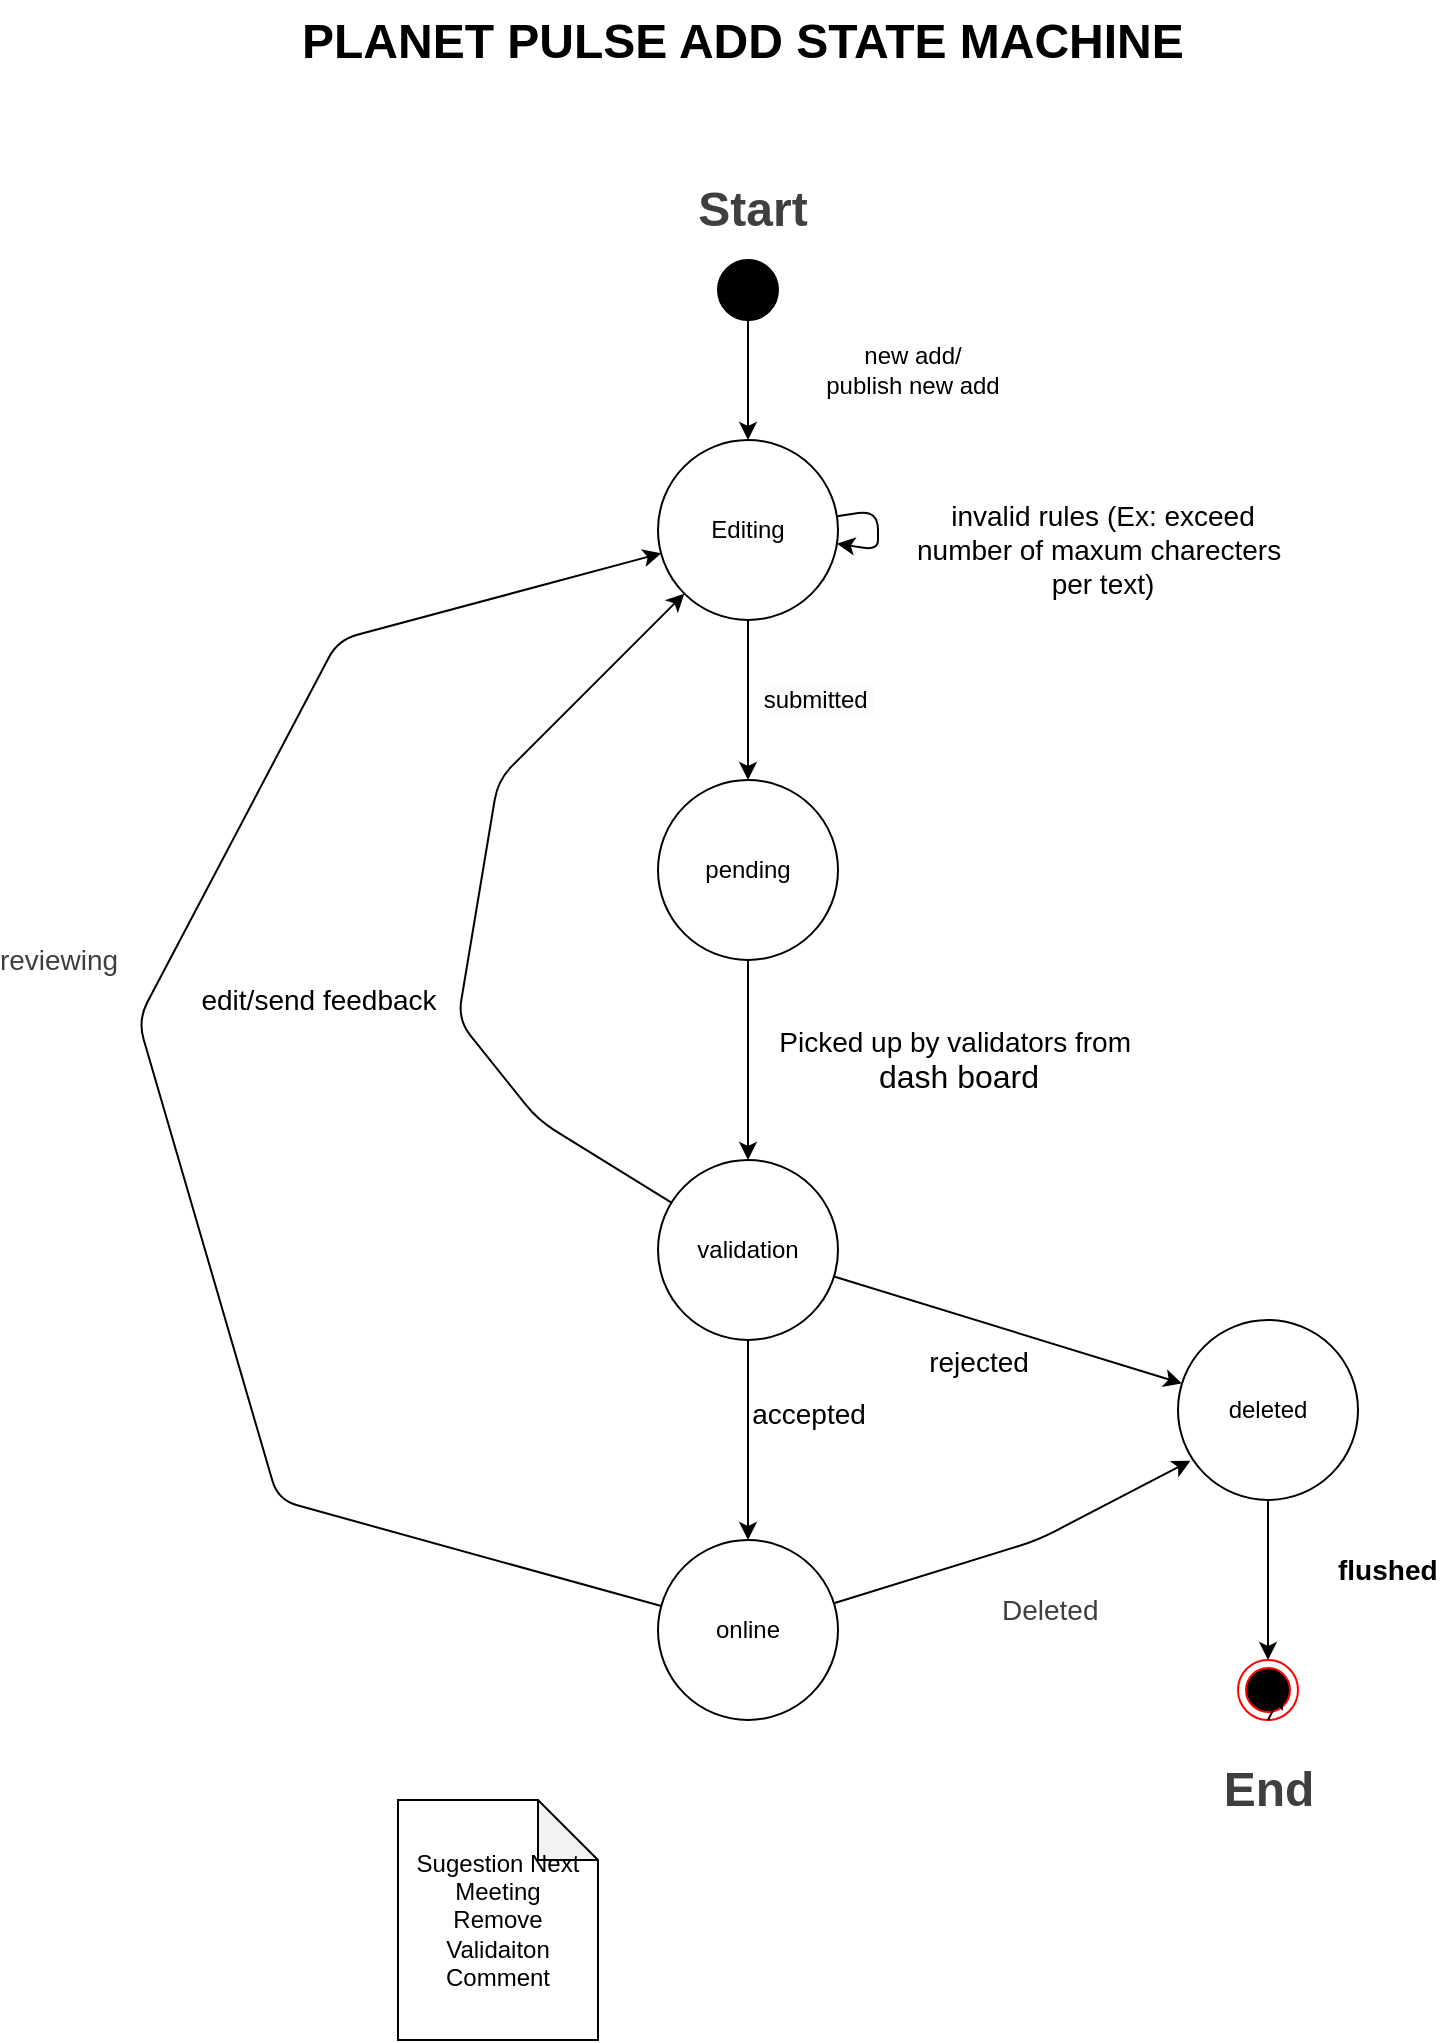 <mxfile>
    <diagram id="7NFeSKWy8hpLkIbewxwy" name="Page-1">
        <mxGraphModel dx="1767" dy="1296" grid="1" gridSize="10" guides="1" tooltips="1" connect="1" arrows="1" fold="1" page="1" pageScale="1" pageWidth="827" pageHeight="1169" background="#ffffff" math="0" shadow="0">
            <root>
                <mxCell id="0"/>
                <mxCell id="1" parent="0"/>
                <mxCell id="4" value="" style="edgeStyle=none;html=1;" parent="1" source="2" target="6" edge="1">
                    <mxGeometry relative="1" as="geometry">
                        <mxPoint x="315" y="240" as="targetPoint"/>
                    </mxGeometry>
                </mxCell>
                <mxCell id="2" value="" style="ellipse;fillColor=strokeColor;html=1;" parent="1" vertex="1">
                    <mxGeometry x="300" y="160" width="30" height="30" as="geometry"/>
                </mxCell>
                <mxCell id="12" value="&lt;span style=&quot;font-size: 12px; text-wrap: wrap; background-color: rgb(251, 251, 251);&quot;&gt;submitted&amp;nbsp;&lt;/span&gt;" style="edgeStyle=none;html=1;" parent="1" source="6" target="11" edge="1">
                    <mxGeometry y="35" relative="1" as="geometry">
                        <mxPoint as="offset"/>
                    </mxGeometry>
                </mxCell>
                <mxCell id="6" value="Editing" style="ellipse;whiteSpace=wrap;html=1;aspect=fixed;" parent="1" vertex="1">
                    <mxGeometry x="270" y="250" width="90" height="90" as="geometry"/>
                </mxCell>
                <mxCell id="7" value="&lt;b style=&quot;scrollbar-color: light-dark(#e2e2e2, #4b4b4b)&lt;br/&gt;&#x9;&#x9;&#x9;&#x9;&#x9;light-dark(#fbfbfb, var(--dark-panel-color)); font-size: 24px; color: rgb(63, 63, 63);&quot;&gt;Start&lt;/b&gt;" style="text;html=1;align=center;verticalAlign=middle;whiteSpace=wrap;rounded=0;" parent="1" vertex="1">
                    <mxGeometry x="285" y="120" width="65" height="30" as="geometry"/>
                </mxCell>
                <mxCell id="9" value="new add/&lt;div&gt;publish new add&lt;/div&gt;" style="text;html=1;align=center;verticalAlign=middle;whiteSpace=wrap;rounded=0;" parent="1" vertex="1">
                    <mxGeometry x="330" y="200" width="135" height="30" as="geometry"/>
                </mxCell>
                <mxCell id="18" value="" style="edgeStyle=none;html=1;" parent="1" source="11" target="17" edge="1">
                    <mxGeometry relative="1" as="geometry"/>
                </mxCell>
                <mxCell id="11" value="pending" style="ellipse;whiteSpace=wrap;html=1;aspect=fixed;" parent="1" vertex="1">
                    <mxGeometry x="270" y="420" width="90" height="90" as="geometry"/>
                </mxCell>
                <mxCell id="13" value="&lt;h1 style=&quot;margin-top: 0px;&quot;&gt;PLANET PULSE ADD STATE MACHINE&lt;/h1&gt;" style="text;html=1;whiteSpace=wrap;overflow=hidden;rounded=0;" parent="1" vertex="1">
                    <mxGeometry x="90" y="30" width="480" height="50" as="geometry"/>
                </mxCell>
                <mxCell id="20" value="" style="edgeStyle=none;html=1;" parent="1" source="17" target="19" edge="1">
                    <mxGeometry relative="1" as="geometry"/>
                </mxCell>
                <mxCell id="28" value="&lt;font style=&quot;font-size: 14px;&quot;&gt;accepted&lt;/font&gt;" style="edgeLabel;html=1;align=center;verticalAlign=middle;resizable=0;points=[];" parent="20" vertex="1" connectable="0">
                    <mxGeometry x="-0.272" y="4" relative="1" as="geometry">
                        <mxPoint x="26" as="offset"/>
                    </mxGeometry>
                </mxCell>
                <mxCell id="29" style="edgeStyle=none;html=1;" parent="1" source="17" target="6" edge="1">
                    <mxGeometry relative="1" as="geometry">
                        <Array as="points">
                            <mxPoint x="210" y="590"/>
                            <mxPoint x="170" y="540"/>
                            <mxPoint x="190" y="420"/>
                        </Array>
                    </mxGeometry>
                </mxCell>
                <mxCell id="64" style="edgeStyle=none;html=1;" edge="1" parent="1" source="17" target="21">
                    <mxGeometry relative="1" as="geometry"/>
                </mxCell>
                <mxCell id="65" value="&lt;font style=&quot;font-size: 14px;&quot;&gt;rejected&lt;/font&gt;" style="edgeLabel;html=1;align=center;verticalAlign=middle;resizable=0;points=[];" vertex="1" connectable="0" parent="64">
                    <mxGeometry x="-0.173" y="-2" relative="1" as="geometry">
                        <mxPoint y="18" as="offset"/>
                    </mxGeometry>
                </mxCell>
                <mxCell id="17" value="validation" style="ellipse;whiteSpace=wrap;html=1;aspect=fixed;" parent="1" vertex="1">
                    <mxGeometry x="270" y="610" width="90" height="90" as="geometry"/>
                </mxCell>
                <mxCell id="26" style="edgeStyle=none;html=1;" parent="1" source="19" target="6" edge="1">
                    <mxGeometry relative="1" as="geometry">
                        <mxPoint x="140" y="610" as="targetPoint"/>
                        <Array as="points">
                            <mxPoint x="80" y="780"/>
                            <mxPoint x="10" y="540"/>
                            <mxPoint x="110" y="350"/>
                        </Array>
                    </mxGeometry>
                </mxCell>
                <mxCell id="27" value="&lt;span style=&quot;color: rgb(63, 63, 63); font-size: 14px;&quot;&gt;reviewing&lt;/span&gt;" style="edgeLabel;html=1;align=center;verticalAlign=middle;resizable=0;points=[];" parent="26" vertex="1" connectable="0">
                    <mxGeometry x="0.275" y="2" relative="1" as="geometry">
                        <mxPoint x="-76" y="42" as="offset"/>
                    </mxGeometry>
                </mxCell>
                <mxCell id="19" value="online" style="ellipse;whiteSpace=wrap;html=1;aspect=fixed;" parent="1" vertex="1">
                    <mxGeometry x="270" y="800" width="90" height="90" as="geometry"/>
                </mxCell>
                <mxCell id="37" style="edgeStyle=none;html=1;entryX=0.5;entryY=0;entryDx=0;entryDy=0;" parent="1" source="21" target="33" edge="1">
                    <mxGeometry relative="1" as="geometry"/>
                </mxCell>
                <mxCell id="21" value="deleted" style="ellipse;whiteSpace=wrap;html=1;aspect=fixed;" parent="1" vertex="1">
                    <mxGeometry x="530" y="690" width="90" height="90" as="geometry"/>
                </mxCell>
                <mxCell id="25" style="edgeStyle=none;html=1;entryX=0.069;entryY=0.782;entryDx=0;entryDy=0;entryPerimeter=0;" parent="1" source="19" target="21" edge="1">
                    <mxGeometry relative="1" as="geometry">
                        <Array as="points">
                            <mxPoint x="460" y="800"/>
                        </Array>
                    </mxGeometry>
                </mxCell>
                <mxCell id="33" value="" style="ellipse;html=1;shape=endState;fillColor=#000000;strokeColor=#ff0000;" parent="1" vertex="1">
                    <mxGeometry x="560" y="860" width="30" height="30" as="geometry"/>
                </mxCell>
                <mxCell id="36" style="edgeStyle=none;html=1;exitX=0.5;exitY=1;exitDx=0;exitDy=0;entryX=0.75;entryY=0.512;entryDx=0;entryDy=0;entryPerimeter=0;" parent="1" source="33" target="33" edge="1">
                    <mxGeometry relative="1" as="geometry"/>
                </mxCell>
                <mxCell id="39" value="&lt;div style=&quot;text-align: center;&quot;&gt;&lt;span style=&quot;text-wrap: nowrap; background-color: rgb(255, 255, 255);&quot;&gt;&lt;font style=&quot;font-size: 14px;&quot;&gt;&lt;b&gt;flushed&lt;/b&gt;&lt;/font&gt;&lt;/span&gt;&lt;/div&gt;" style="text;whiteSpace=wrap;html=1;" parent="1" vertex="1">
                    <mxGeometry x="607.5" y="800" width="60" height="30" as="geometry"/>
                </mxCell>
                <mxCell id="41" value="&lt;font style=&quot;scrollbar-color: light-dark(#e2e2e2, #4b4b4b)&lt;br/&gt;&#x9;&#x9;&#x9;&#x9;&#x9;light-dark(#fbfbfb, var(--dark-panel-color)); font-size: 14px;&quot;&gt;Picked up by validators from&amp;nbsp;&lt;/font&gt;&lt;div style=&quot;scrollbar-color: light-dark(#e2e2e2, #4b4b4b)&lt;br/&gt;&#x9;&#x9;&#x9;&#x9;&#x9;light-dark(#fbfbfb, var(--dark-panel-color));&quot;&gt;&lt;font style=&quot;scrollbar-color: light-dark(#e2e2e2, #4b4b4b)&lt;br/&gt;&#x9;&#x9;&#x9;&#x9;&#x9;light-dark(#fbfbfb, var(--dark-panel-color));&quot; size=&quot;3&quot;&gt;dash board&lt;/font&gt;&lt;/div&gt;" style="text;html=1;align=center;verticalAlign=middle;resizable=0;points=[];autosize=1;strokeColor=none;fillColor=none;" parent="1" vertex="1">
                    <mxGeometry x="320" y="535" width="200" height="50" as="geometry"/>
                </mxCell>
                <mxCell id="43" value="&lt;span style=&quot;color: rgb(63, 63, 63); font-family: Helvetica; font-size: 14px; font-style: normal; font-variant-ligatures: normal; font-variant-caps: normal; font-weight: 400; letter-spacing: normal; orphans: 2; text-align: center; text-indent: 0px; text-transform: none; widows: 2; word-spacing: 0px; -webkit-text-stroke-width: 0px; white-space: nowrap; background-color: rgb(255, 255, 255); text-decoration-thickness: initial; text-decoration-style: initial; text-decoration-color: initial; float: none; display: inline !important;&quot;&gt;Deleted&lt;/span&gt;" style="text;whiteSpace=wrap;html=1;" parent="1" vertex="1">
                    <mxGeometry x="440" y="820" width="70" height="40" as="geometry"/>
                </mxCell>
                <mxCell id="46" value="&lt;b style=&quot;scrollbar-color: light-dark(#e2e2e2, #4b4b4b)&lt;br/&gt;&#x9;&#x9;&#x9;&#x9;&#x9;light-dark(#fbfbfb, var(--dark-panel-color)); font-size: 24px; color: rgb(63, 63, 63);&quot;&gt;End&lt;/b&gt;" style="text;html=1;align=center;verticalAlign=middle;whiteSpace=wrap;rounded=0;" parent="1" vertex="1">
                    <mxGeometry x="542.5" y="910" width="65" height="30" as="geometry"/>
                </mxCell>
                <mxCell id="54" value="&lt;span style=&quot;font-size: 14px;&quot;&gt;edit/send feedback&lt;/span&gt;" style="edgeLabel;html=1;align=center;verticalAlign=middle;resizable=0;points=[];" parent="1" vertex="1" connectable="0">
                    <mxGeometry x="99.998" y="530.004" as="geometry"/>
                </mxCell>
                <mxCell id="66" style="edgeStyle=none;html=1;elbow=horizontal;" edge="1" parent="1" source="6" target="6">
                    <mxGeometry relative="1" as="geometry"/>
                </mxCell>
                <mxCell id="68" value="&lt;font style=&quot;font-size: 14px;&quot;&gt;invalid rules (Ex: exceed number of maxum charecters&amp;nbsp; per text)&lt;/font&gt;" style="text;html=1;align=center;verticalAlign=middle;whiteSpace=wrap;rounded=0;" vertex="1" parent="1">
                    <mxGeometry x="395" y="290" width="195" height="30" as="geometry"/>
                </mxCell>
                <mxCell id="70" value="Sugestion Next Meeting&lt;div&gt;Remove Validaiton Comment&lt;/div&gt;" style="shape=note;whiteSpace=wrap;html=1;backgroundOutline=1;darkOpacity=0.05;" vertex="1" parent="1">
                    <mxGeometry x="140" y="930" width="100" height="120" as="geometry"/>
                </mxCell>
            </root>
        </mxGraphModel>
    </diagram>
</mxfile>